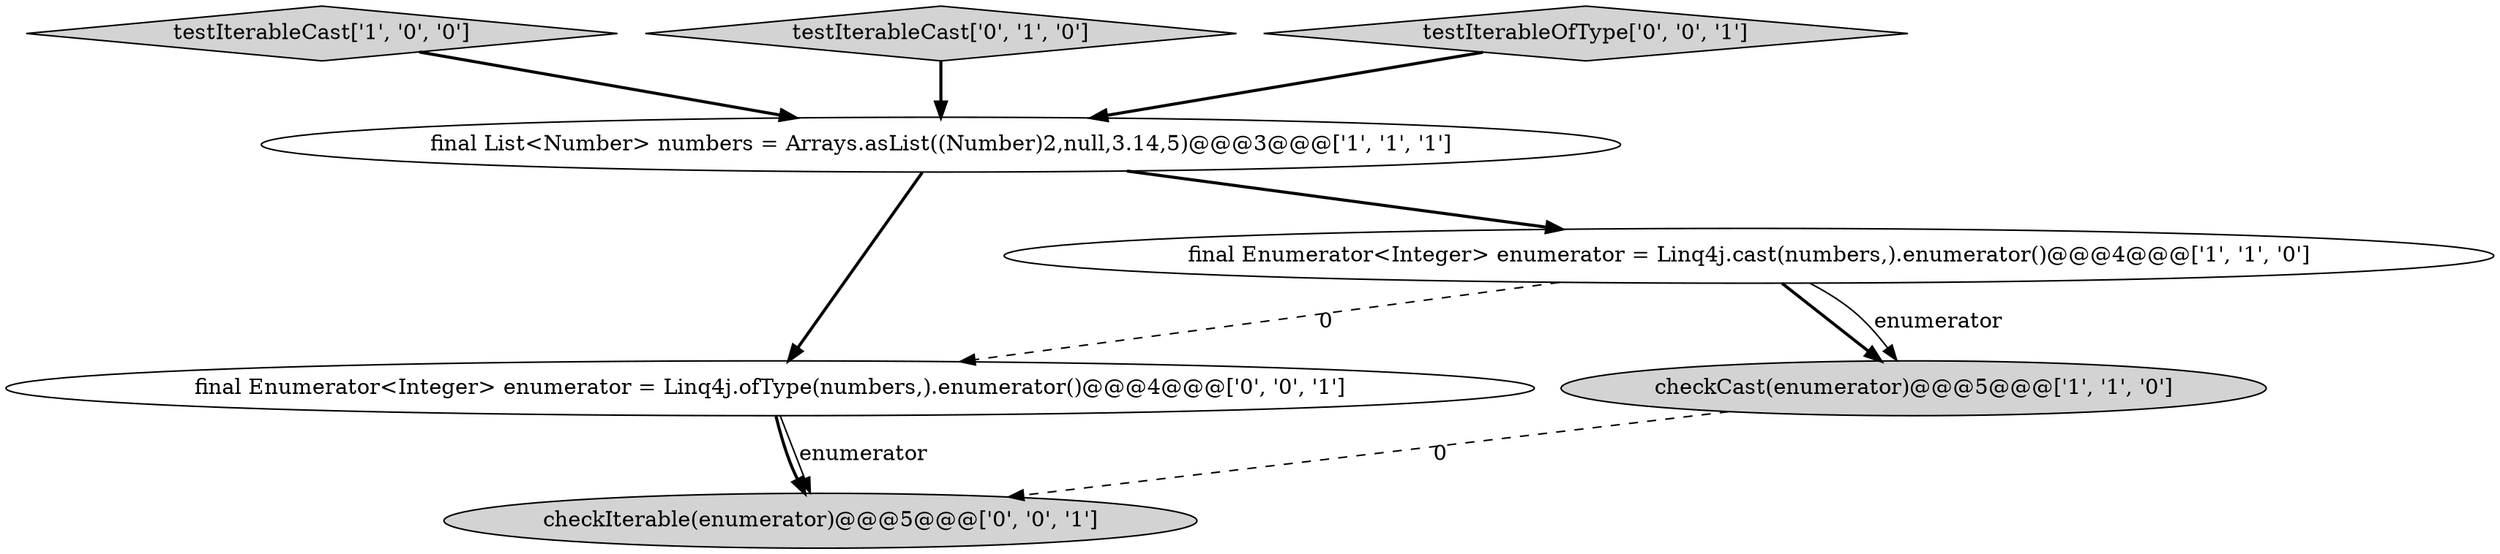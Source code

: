digraph {
7 [style = filled, label = "final Enumerator<Integer> enumerator = Linq4j.ofType(numbers,).enumerator()@@@4@@@['0', '0', '1']", fillcolor = white, shape = ellipse image = "AAA0AAABBB3BBB"];
5 [style = filled, label = "checkIterable(enumerator)@@@5@@@['0', '0', '1']", fillcolor = lightgray, shape = ellipse image = "AAA0AAABBB3BBB"];
1 [style = filled, label = "testIterableCast['1', '0', '0']", fillcolor = lightgray, shape = diamond image = "AAA0AAABBB1BBB"];
0 [style = filled, label = "final Enumerator<Integer> enumerator = Linq4j.cast(numbers,).enumerator()@@@4@@@['1', '1', '0']", fillcolor = white, shape = ellipse image = "AAA0AAABBB1BBB"];
3 [style = filled, label = "checkCast(enumerator)@@@5@@@['1', '1', '0']", fillcolor = lightgray, shape = ellipse image = "AAA0AAABBB1BBB"];
4 [style = filled, label = "testIterableCast['0', '1', '0']", fillcolor = lightgray, shape = diamond image = "AAA0AAABBB2BBB"];
2 [style = filled, label = "final List<Number> numbers = Arrays.asList((Number)2,null,3.14,5)@@@3@@@['1', '1', '1']", fillcolor = white, shape = ellipse image = "AAA0AAABBB1BBB"];
6 [style = filled, label = "testIterableOfType['0', '0', '1']", fillcolor = lightgray, shape = diamond image = "AAA0AAABBB3BBB"];
0->3 [style = bold, label=""];
3->5 [style = dashed, label="0"];
1->2 [style = bold, label=""];
2->0 [style = bold, label=""];
7->5 [style = bold, label=""];
4->2 [style = bold, label=""];
2->7 [style = bold, label=""];
7->5 [style = solid, label="enumerator"];
0->7 [style = dashed, label="0"];
0->3 [style = solid, label="enumerator"];
6->2 [style = bold, label=""];
}
